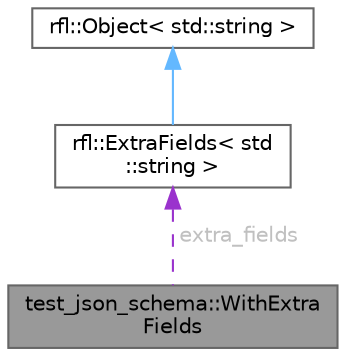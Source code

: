 digraph "test_json_schema::WithExtraFields"
{
 // LATEX_PDF_SIZE
  bgcolor="transparent";
  edge [fontname=Helvetica,fontsize=10,labelfontname=Helvetica,labelfontsize=10];
  node [fontname=Helvetica,fontsize=10,shape=box,height=0.2,width=0.4];
  Node1 [id="Node000001",label="test_json_schema::WithExtra\lFields",height=0.2,width=0.4,color="gray40", fillcolor="grey60", style="filled", fontcolor="black",tooltip=" "];
  Node2 -> Node1 [id="edge3_Node000001_Node000002",dir="back",color="darkorchid3",style="dashed",tooltip=" ",label=" extra_fields",fontcolor="grey" ];
  Node2 [id="Node000002",label="rfl::ExtraFields\< std\l::string \>",height=0.2,width=0.4,color="gray40", fillcolor="white", style="filled",URL="$classrfl_1_1_extra_fields.html",tooltip=" "];
  Node3 -> Node2 [id="edge4_Node000002_Node000003",dir="back",color="steelblue1",style="solid",tooltip=" "];
  Node3 [id="Node000003",label="rfl::Object\< std::string \>",height=0.2,width=0.4,color="gray40", fillcolor="white", style="filled",URL="$classrfl_1_1_object.html",tooltip=" "];
}
